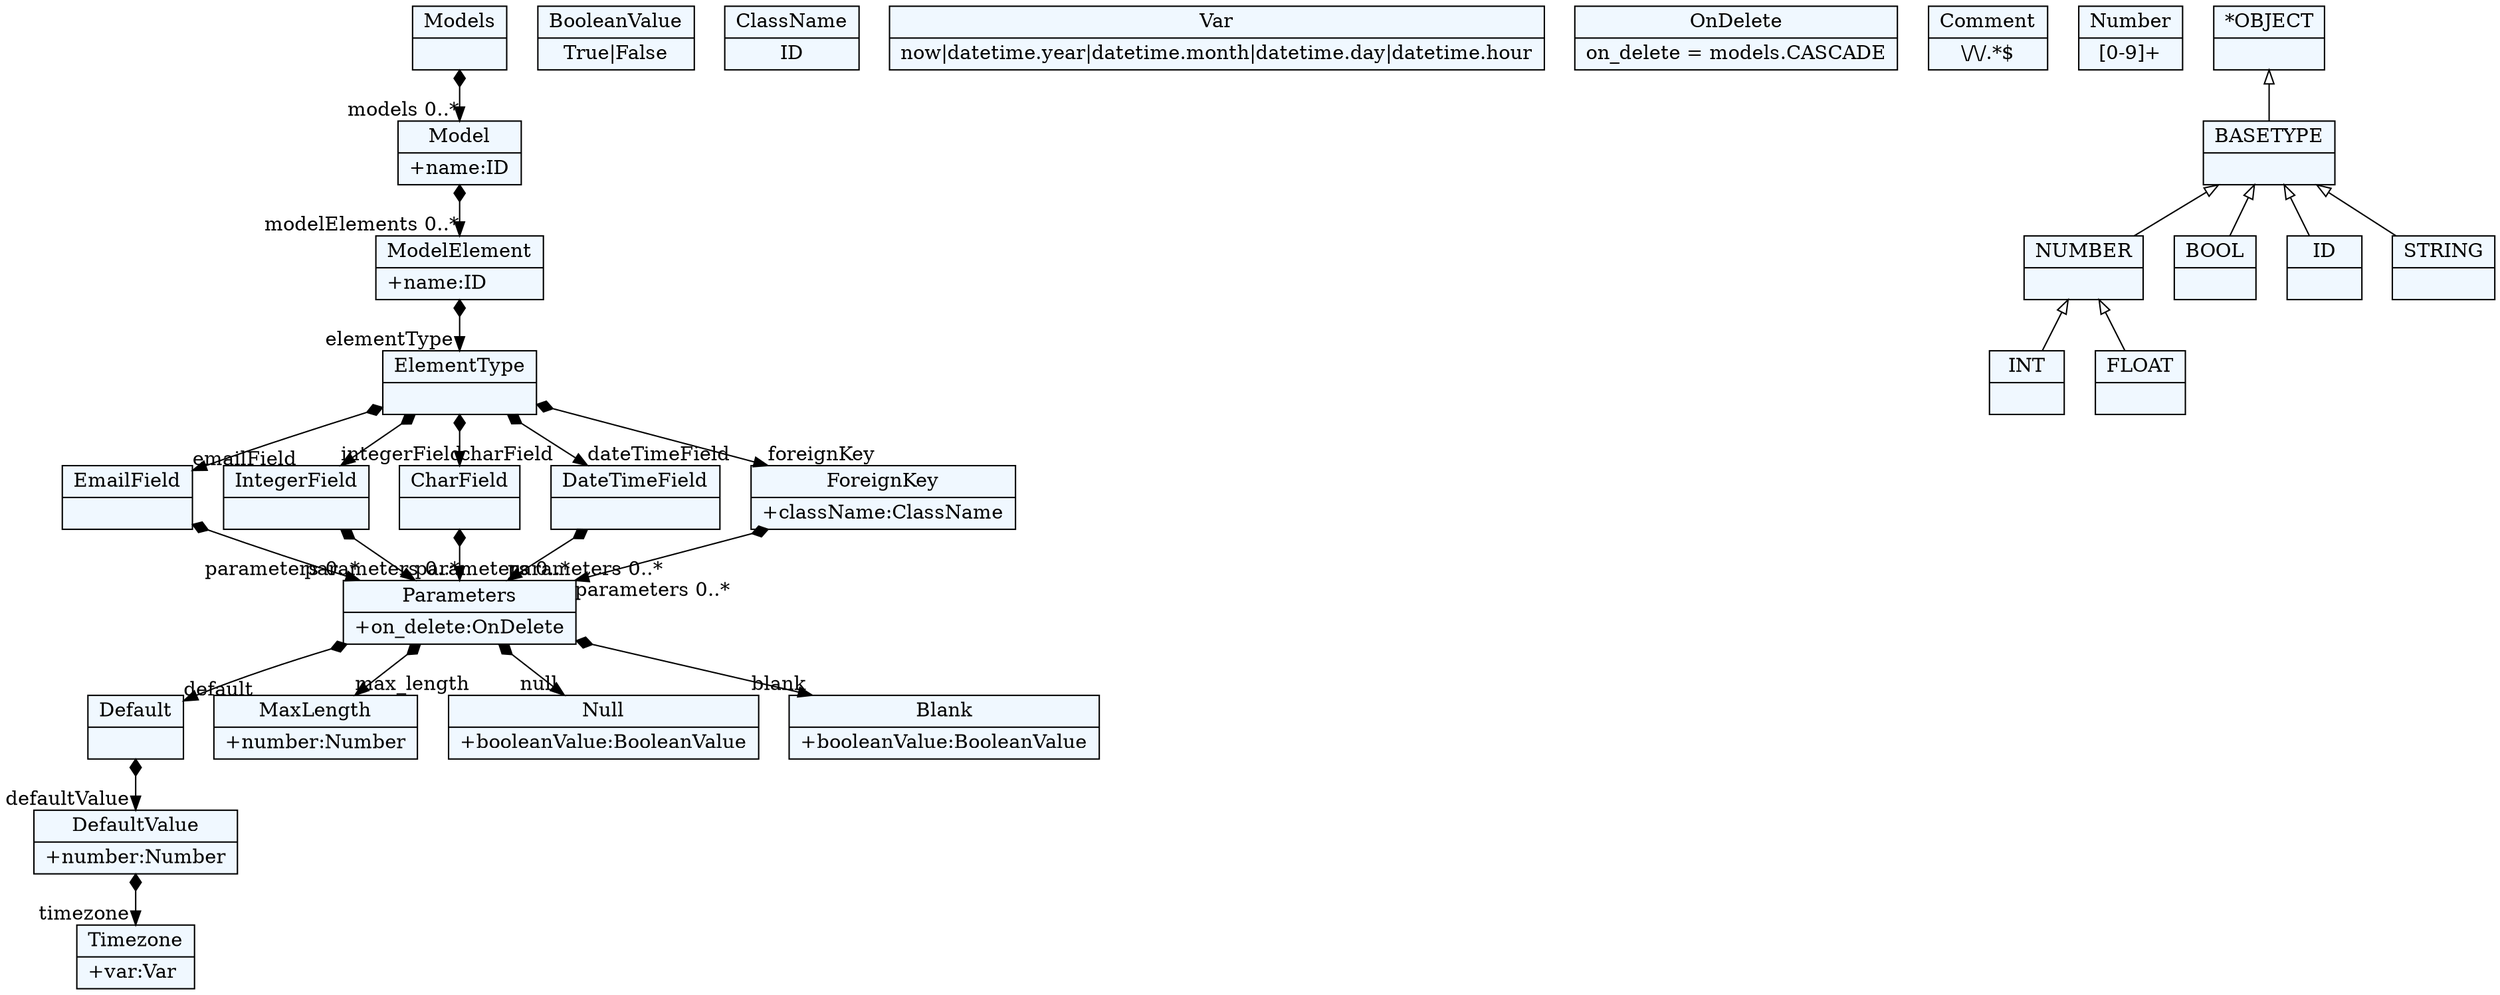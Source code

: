 
    digraph xtext {
    fontname = "Bitstream Vera Sans"
    fontsize = 8
    node[
        shape=record,
        style=filled,
        fillcolor=aliceblue
    ]
    nodesep = 0.3
    edge[dir=black,arrowtail=empty]


2378975832376 -> 2378975846536[arrowtail=diamond, dir=both, headlabel="parameters 0..*"]
2378975832376[ label="{EmailField|}"]

2378975844648 -> 2378975846536[arrowtail=diamond, dir=both, headlabel="parameters 0..*"]
2378975844648[ label="{IntegerField|}"]

2378975873912[ label="{BooleanValue|True\|False}"]

2378975855032 -> 2378975825768[arrowtail=diamond, dir=both, headlabel="defaultValue "]
2378975855032[ label="{Default|}"]

2378975846536 -> 2378975852200[arrowtail=diamond, dir=both, headlabel="max_length "]
2378975846536 -> 2378975859752[arrowtail=diamond, dir=both, headlabel="null "]
2378975846536 -> 2378975855032[arrowtail=diamond, dir=both, headlabel="default "]
2378975846536 -> 2378975870136[arrowtail=diamond, dir=both, headlabel="blank "]
2378975846536[ label="{Parameters|+on_delete:OnDelete\l}"]

2378975830488 -> 2378975823880[arrowtail=diamond, dir=both, headlabel="elementType "]
2378975830488[ label="{ModelElement|+name:ID\l}"]

2378975842760 -> 2378975846536[arrowtail=diamond, dir=both, headlabel="parameters 0..*"]
2378975842760[ label="{CharField|}"]

2378975850312[ label="{ClassName|ID}"]

2378975870136[ label="{Blank|+booleanValue:BooleanValue\l}"]

2378975859752[ label="{Null|+booleanValue:BooleanValue\l}"]

2378975876744[ label="{Timezone|+var:Var\l}"]

2378975825768 -> 2378975876744[arrowtail=diamond, dir=both, headlabel="timezone "]
2378975825768[ label="{DefaultValue|+number:Number\l}"]

2378975872968 -> 2378975846536[arrowtail=diamond, dir=both, headlabel="parameters 0..*"]
2378975872968[ label="{DateTimeField|}"]

2378975877688[ label="{Var|now\|datetime.year\|datetime.month\|datetime.day\|datetime.hour}"]

2378975821048 -> 2378975830488[arrowtail=diamond, dir=both, headlabel="modelElements 0..*"]
2378975821048[ label="{Model|+name:ID\l}"]

2378975822936 -> 2378975821048[arrowtail=diamond, dir=both, headlabel="models 0..*"]
2378975822936[ label="{Models|}"]

2378975866360[ label="{OnDelete|on_delete = models.CASCADE}"]

2378975823880 -> 2378975842760[arrowtail=diamond, dir=both, headlabel="charField "]
2378975823880 -> 2378975832376[arrowtail=diamond, dir=both, headlabel="emailField "]
2378975823880 -> 2378975833320[arrowtail=diamond, dir=both, headlabel="foreignKey "]
2378975823880 -> 2378975872968[arrowtail=diamond, dir=both, headlabel="dateTimeField "]
2378975823880 -> 2378975844648[arrowtail=diamond, dir=both, headlabel="integerField "]
2378975823880[ label="{ElementType|}"]

2378975833320 -> 2378975846536[arrowtail=diamond, dir=both, headlabel="parameters 0..*"]
2378975833320[ label="{ForeignKey|+className:ClassName\l}"]

2378975884296[ label="{Comment|\\/\\/.*$}"]

2378975857864[ label="{Number|[0-9]+}"]

2378975852200[ label="{MaxLength|+number:Number\l}"]

2378975625224[ label="{INT|}"]

2378975826712[ label="{NUMBER|}"]
2378975826712 -> 2378975838984 [dir=back]
2378975826712 -> 2378975625224 [dir=back]

2378975628056[ label="{BOOL|}"]

2378975836152[ label="{BASETYPE|}"]
2378975836152 -> 2378975826712 [dir=back]
2378975836152 -> 2378975628056 [dir=back]
2378975836152 -> 2378975613896 [dir=back]
2378975836152 -> 2378975619560 [dir=back]

2378975613896[ label="{ID|}"]

2378975838984[ label="{FLOAT|}"]

2378975834264[ label="{*OBJECT|}"]
2378975834264 -> 2378975836152 [dir=back]

2378975619560[ label="{STRING|}"]


}
